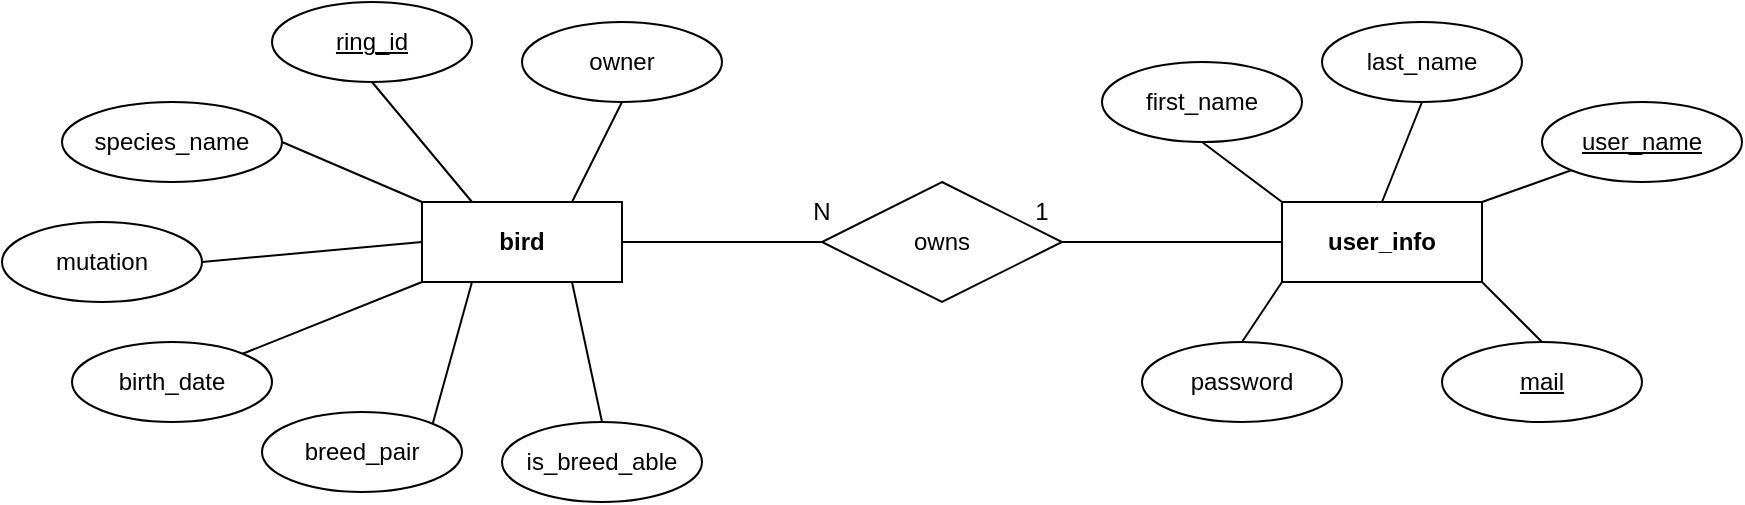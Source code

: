 <mxfile version="20.6.2" type="device"><diagram id="R2lEEEUBdFMjLlhIrx00" name="Page-1"><mxGraphModel dx="1632" dy="436" grid="1" gridSize="10" guides="1" tooltips="1" connect="1" arrows="1" fold="1" page="1" pageScale="1" pageWidth="850" pageHeight="1100" math="0" shadow="0" extFonts="Permanent Marker^https://fonts.googleapis.com/css?family=Permanent+Marker"><root><mxCell id="0"/><mxCell id="1" parent="0"/><mxCell id="PF_2H-w8rw81m-M-dSrI-6" value="" style="endArrow=none;html=1;rounded=0;exitX=1;exitY=0.5;exitDx=0;exitDy=0;" parent="1" edge="1"><mxGeometry width="50" height="50" relative="1" as="geometry"><mxPoint x="210" y="250" as="sourcePoint"/><mxPoint x="310" y="250" as="targetPoint"/></mxGeometry></mxCell><mxCell id="PF_2H-w8rw81m-M-dSrI-7" value="" style="endArrow=none;html=1;rounded=0;entryX=0;entryY=0.5;entryDx=0;entryDy=0;exitX=1;exitY=0.5;exitDx=0;exitDy=0;" parent="1" source="PF_2H-w8rw81m-M-dSrI-36" edge="1"><mxGeometry width="50" height="50" relative="1" as="geometry"><mxPoint x="440" y="250" as="sourcePoint"/><mxPoint x="540" y="250" as="targetPoint"/></mxGeometry></mxCell><mxCell id="PF_2H-w8rw81m-M-dSrI-10" style="edgeStyle=orthogonalEdgeStyle;rounded=0;orthogonalLoop=1;jettySize=auto;html=1;exitX=0.5;exitY=1;exitDx=0;exitDy=0;" parent="1" edge="1"><mxGeometry relative="1" as="geometry"><mxPoint x="490" y="200" as="sourcePoint"/><mxPoint x="490" y="200" as="targetPoint"/></mxGeometry></mxCell><mxCell id="PF_2H-w8rw81m-M-dSrI-15" value="" style="endArrow=none;html=1;rounded=0;exitX=0;exitY=0;exitDx=0;exitDy=0;entryX=0.5;entryY=1;entryDx=0;entryDy=0;" parent="1" source="PF_2H-w8rw81m-M-dSrI-57" target="PF_2H-w8rw81m-M-dSrI-46" edge="1"><mxGeometry width="50" height="50" relative="1" as="geometry"><mxPoint x="540" y="235" as="sourcePoint"/><mxPoint x="530" y="220" as="targetPoint"/></mxGeometry></mxCell><mxCell id="PF_2H-w8rw81m-M-dSrI-16" value="" style="endArrow=none;html=1;rounded=0;entryX=0.5;entryY=1;entryDx=0;entryDy=0;exitX=0.5;exitY=0;exitDx=0;exitDy=0;" parent="1" source="PF_2H-w8rw81m-M-dSrI-57" target="PF_2H-w8rw81m-M-dSrI-48" edge="1"><mxGeometry width="50" height="50" relative="1" as="geometry"><mxPoint x="600" y="220" as="sourcePoint"/><mxPoint x="640" y="180" as="targetPoint"/></mxGeometry></mxCell><mxCell id="PF_2H-w8rw81m-M-dSrI-18" value="" style="endArrow=none;html=1;rounded=0;entryX=0;entryY=1;entryDx=0;entryDy=0;exitX=1;exitY=0;exitDx=0;exitDy=0;" parent="1" source="PF_2H-w8rw81m-M-dSrI-57" target="PF_2H-w8rw81m-M-dSrI-76" edge="1"><mxGeometry width="50" height="50" relative="1" as="geometry"><mxPoint x="640" y="235" as="sourcePoint"/><mxPoint x="684.645" y="214.142" as="targetPoint"/></mxGeometry></mxCell><mxCell id="PF_2H-w8rw81m-M-dSrI-19" value="" style="endArrow=none;html=1;rounded=0;exitX=1;exitY=1;exitDx=0;exitDy=0;entryX=0.5;entryY=0;entryDx=0;entryDy=0;" parent="1" source="PF_2H-w8rw81m-M-dSrI-57" target="PF_2H-w8rw81m-M-dSrI-77" edge="1"><mxGeometry width="50" height="50" relative="1" as="geometry"><mxPoint x="640" y="265" as="sourcePoint"/><mxPoint x="654.645" y="300.858" as="targetPoint"/></mxGeometry></mxCell><mxCell id="PF_2H-w8rw81m-M-dSrI-20" value="" style="endArrow=none;html=1;rounded=0;entryX=0.5;entryY=0;entryDx=0;entryDy=0;exitX=0;exitY=1;exitDx=0;exitDy=0;" parent="1" source="PF_2H-w8rw81m-M-dSrI-57" target="PF_2H-w8rw81m-M-dSrI-50" edge="1"><mxGeometry width="50" height="50" relative="1" as="geometry"><mxPoint x="570" y="280" as="sourcePoint"/><mxPoint x="570" y="300" as="targetPoint"/></mxGeometry></mxCell><mxCell id="PF_2H-w8rw81m-M-dSrI-28" value="" style="endArrow=none;html=1;rounded=0;entryX=1;entryY=0.5;entryDx=0;entryDy=0;exitX=0;exitY=0;exitDx=0;exitDy=0;" parent="1" source="PF_2H-w8rw81m-M-dSrI-55" target="PF_2H-w8rw81m-M-dSrI-41" edge="1"><mxGeometry width="50" height="50" relative="1" as="geometry"><mxPoint x="100" y="230" as="sourcePoint"/><mxPoint x="50" y="220" as="targetPoint"/></mxGeometry></mxCell><mxCell id="PF_2H-w8rw81m-M-dSrI-29" value="" style="endArrow=none;html=1;rounded=0;exitX=0.25;exitY=0;exitDx=0;exitDy=0;entryX=0.5;entryY=1;entryDx=0;entryDy=0;" parent="1" source="PF_2H-w8rw81m-M-dSrI-55" target="PF_2H-w8rw81m-M-dSrI-75" edge="1"><mxGeometry width="50" height="50" relative="1" as="geometry"><mxPoint x="135" y="235" as="sourcePoint"/><mxPoint x="90" y="170" as="targetPoint"/></mxGeometry></mxCell><mxCell id="PF_2H-w8rw81m-M-dSrI-30" value="" style="endArrow=none;html=1;rounded=0;exitX=0.75;exitY=0;exitDx=0;exitDy=0;entryX=0.5;entryY=1;entryDx=0;entryDy=0;" parent="1" source="PF_2H-w8rw81m-M-dSrI-55" target="PF_2H-w8rw81m-M-dSrI-38" edge="1"><mxGeometry width="50" height="50" relative="1" as="geometry"><mxPoint x="185" y="235" as="sourcePoint"/><mxPoint x="200" y="200" as="targetPoint"/></mxGeometry></mxCell><mxCell id="PF_2H-w8rw81m-M-dSrI-31" value="" style="endArrow=none;html=1;rounded=0;entryX=1;entryY=0.5;entryDx=0;entryDy=0;exitX=0;exitY=0.5;exitDx=0;exitDy=0;" parent="1" source="PF_2H-w8rw81m-M-dSrI-55" target="PF_2H-w8rw81m-M-dSrI-42" edge="1"><mxGeometry width="50" height="50" relative="1" as="geometry"><mxPoint x="100" y="250" as="sourcePoint"/><mxPoint x="40" y="270" as="targetPoint"/></mxGeometry></mxCell><mxCell id="PF_2H-w8rw81m-M-dSrI-32" value="" style="endArrow=none;html=1;rounded=0;exitX=1;exitY=0;exitDx=0;exitDy=0;entryX=0;entryY=1;entryDx=0;entryDy=0;" parent="1" source="PF_2H-w8rw81m-M-dSrI-43" target="PF_2H-w8rw81m-M-dSrI-55" edge="1"><mxGeometry width="50" height="50" relative="1" as="geometry"><mxPoint x="70" y="310" as="sourcePoint"/><mxPoint x="100" y="280" as="targetPoint"/></mxGeometry></mxCell><mxCell id="PF_2H-w8rw81m-M-dSrI-33" value="" style="endArrow=none;html=1;rounded=0;entryX=0.25;entryY=1;entryDx=0;entryDy=0;exitX=1;exitY=0;exitDx=0;exitDy=0;" parent="1" source="PF_2H-w8rw81m-M-dSrI-44" target="PF_2H-w8rw81m-M-dSrI-55" edge="1"><mxGeometry width="50" height="50" relative="1" as="geometry"><mxPoint x="140" y="340" as="sourcePoint"/><mxPoint x="160" y="265" as="targetPoint"/></mxGeometry></mxCell><mxCell id="PF_2H-w8rw81m-M-dSrI-34" value="" style="endArrow=none;html=1;rounded=0;entryX=0.75;entryY=1;entryDx=0;entryDy=0;exitX=0.5;exitY=0;exitDx=0;exitDy=0;" parent="1" source="PF_2H-w8rw81m-M-dSrI-45" target="PF_2H-w8rw81m-M-dSrI-55" edge="1"><mxGeometry width="50" height="50" relative="1" as="geometry"><mxPoint x="160" y="330" as="sourcePoint"/><mxPoint x="185" y="265" as="targetPoint"/></mxGeometry></mxCell><mxCell id="PF_2H-w8rw81m-M-dSrI-36" value="owns" style="shape=rhombus;perimeter=rhombusPerimeter;whiteSpace=wrap;html=1;align=center;" parent="1" vertex="1"><mxGeometry x="310" y="220" width="120" height="60" as="geometry"/></mxCell><mxCell id="PF_2H-w8rw81m-M-dSrI-38" value="owner" style="ellipse;whiteSpace=wrap;html=1;align=center;" parent="1" vertex="1"><mxGeometry x="160" y="140" width="100" height="40" as="geometry"/></mxCell><mxCell id="PF_2H-w8rw81m-M-dSrI-41" value="species_name" style="ellipse;whiteSpace=wrap;html=1;align=center;" parent="1" vertex="1"><mxGeometry x="-70" y="180" width="110" height="40" as="geometry"/></mxCell><mxCell id="PF_2H-w8rw81m-M-dSrI-42" value="mutation" style="ellipse;whiteSpace=wrap;html=1;align=center;" parent="1" vertex="1"><mxGeometry x="-100" y="240" width="100" height="40" as="geometry"/></mxCell><mxCell id="PF_2H-w8rw81m-M-dSrI-43" value="birth_date" style="ellipse;whiteSpace=wrap;html=1;align=center;" parent="1" vertex="1"><mxGeometry x="-65" y="300" width="100" height="40" as="geometry"/></mxCell><mxCell id="PF_2H-w8rw81m-M-dSrI-44" value="breed_pair" style="ellipse;whiteSpace=wrap;html=1;align=center;" parent="1" vertex="1"><mxGeometry x="30" y="335" width="100" height="40" as="geometry"/></mxCell><mxCell id="PF_2H-w8rw81m-M-dSrI-45" value="is_breed_able" style="ellipse;whiteSpace=wrap;html=1;align=center;" parent="1" vertex="1"><mxGeometry x="150" y="340" width="100" height="40" as="geometry"/></mxCell><mxCell id="PF_2H-w8rw81m-M-dSrI-46" value="first_name" style="ellipse;whiteSpace=wrap;html=1;align=center;" parent="1" vertex="1"><mxGeometry x="450" y="160" width="100" height="40" as="geometry"/></mxCell><mxCell id="PF_2H-w8rw81m-M-dSrI-48" value="last_name" style="ellipse;whiteSpace=wrap;html=1;align=center;" parent="1" vertex="1"><mxGeometry x="560" y="140" width="100" height="40" as="geometry"/></mxCell><mxCell id="PF_2H-w8rw81m-M-dSrI-50" value="password" style="ellipse;whiteSpace=wrap;html=1;align=center;" parent="1" vertex="1"><mxGeometry x="470" y="300" width="100" height="40" as="geometry"/></mxCell><mxCell id="PF_2H-w8rw81m-M-dSrI-55" value="&lt;b&gt;bird&lt;/b&gt;" style="whiteSpace=wrap;html=1;align=center;" parent="1" vertex="1"><mxGeometry x="110" y="230" width="100" height="40" as="geometry"/></mxCell><mxCell id="PF_2H-w8rw81m-M-dSrI-57" value="&lt;b&gt;user_info&lt;/b&gt;" style="whiteSpace=wrap;html=1;align=center;" parent="1" vertex="1"><mxGeometry x="540" y="230" width="100" height="40" as="geometry"/></mxCell><mxCell id="PF_2H-w8rw81m-M-dSrI-75" value="ring_id" style="ellipse;whiteSpace=wrap;html=1;align=center;fontStyle=4;" parent="1" vertex="1"><mxGeometry x="35" y="130" width="100" height="40" as="geometry"/></mxCell><mxCell id="PF_2H-w8rw81m-M-dSrI-76" value="user_name" style="ellipse;whiteSpace=wrap;html=1;align=center;fontStyle=4;" parent="1" vertex="1"><mxGeometry x="670" y="180" width="100" height="40" as="geometry"/></mxCell><mxCell id="PF_2H-w8rw81m-M-dSrI-77" value="mail" style="ellipse;whiteSpace=wrap;html=1;align=center;fontStyle=4;" parent="1" vertex="1"><mxGeometry x="620" y="300" width="100" height="40" as="geometry"/></mxCell><mxCell id="pdMpgfc5jnGdFQMSbc-w-1" value="1" style="text;html=1;strokeColor=none;fillColor=none;align=center;verticalAlign=middle;whiteSpace=wrap;rounded=0;" vertex="1" parent="1"><mxGeometry x="390" y="220" width="60" height="30" as="geometry"/></mxCell><mxCell id="pdMpgfc5jnGdFQMSbc-w-2" value="N" style="text;html=1;strokeColor=none;fillColor=none;align=center;verticalAlign=middle;whiteSpace=wrap;rounded=0;" vertex="1" parent="1"><mxGeometry x="280" y="220" width="60" height="30" as="geometry"/></mxCell></root></mxGraphModel></diagram></mxfile>